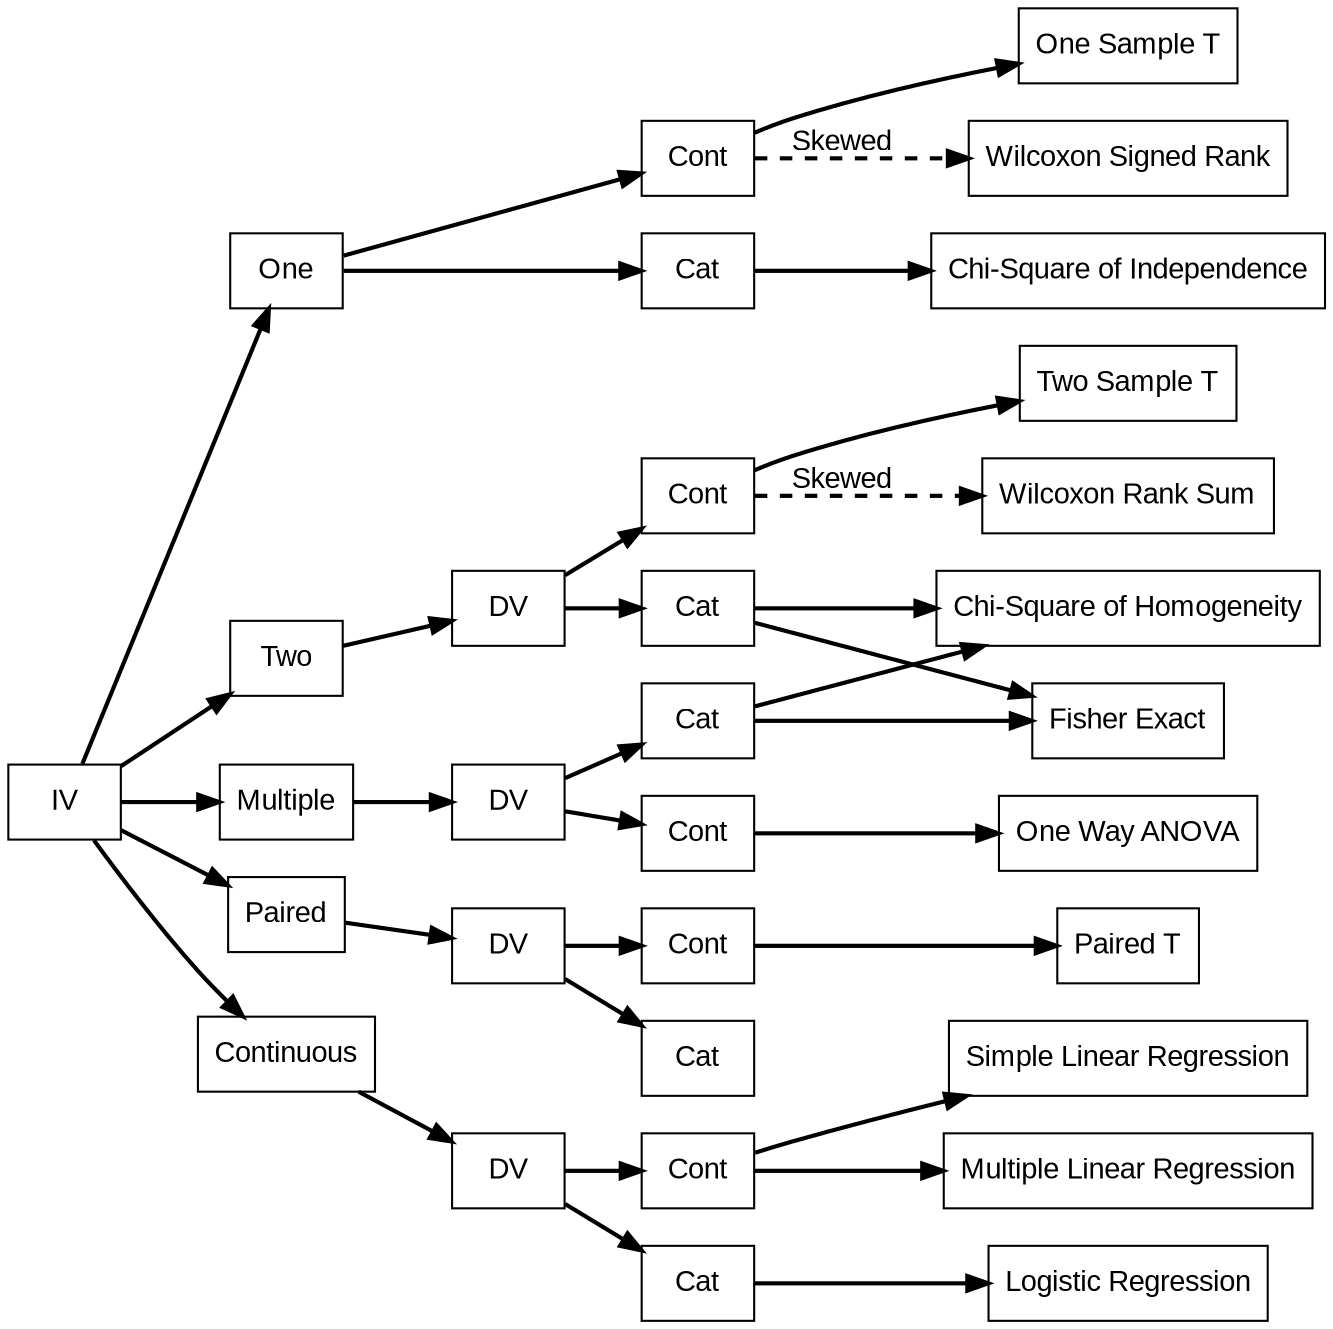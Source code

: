 #!/usr/bin/env Rscript

# Biostats presentation flowchart

digraph {
	
# Graph settings
graph [layout = dot, rankdir = LR, overlap = FALSE, fontname = "Arial"]
edge [fontname = "Arial", penwidth = 2];
node [shape = rectangle, fontname = "Arial"]

# Important factors
IV [label = <IV>]

# IV Types
ONE [label = <One>]
TWO [label = <Two>]
PAIR [label = <Paired>]
MANY [label = <Multiple>]
CONT [label = <Continuous>]

# Statistical tests
ONEST [label = <One Sample T>]
TWOST [label = <Two Sample T>]
PT [label = <Paired T>]
WSR [label = <Wilcoxon Signed Rank>]
WRS [label = <Wilcoxon Rank Sum>]
ANOVA [label = <One Way ANOVA>]
SLR [label = <Simple Linear Regression>]
MLR [label = <Multiple Linear Regression>]
LOG [label = <Logistic Regression>]
CSH [label = <Chi-Square of Homogeneity>]
CSI [label = <Chi-Square of Independence>]
FISH [label = <Fisher Exact>]

# Rank order
{rank = same ONEST TWOST PT WSR WRS ANOVA SLR MLR LOG CSH CSI FISH}
{rank = same ONE TWO PAIR MANY CONT}
{rank = same TWODV MANYDV PAIRDV CONTDV}
{rank = same ONECONT ONECAT TWOCONT TWOCAT PAIRCONT PAIRCAT MANYCONT MANYCAT CONTCONT CONTCAT}

# Relationships
IV -> {ONE, TWO, PAIR, MANY, CONT}

ONECONT [label = <Cont>]
ONECAT [label = <Cat>]
ONE -> {ONECONT, ONECAT}
ONECONT -> ONEST
ONECONT -> WSR [label = <Skewed>, style = dashed]
ONECAT -> CSI

TWODV [label = <DV>]
TWOCONT [label = <Cont>]
TWOCAT [label = <Cat>]
TWO -> TWODV -> {TWOCONT, TWOCAT}
TWOCONT -> TWOST
TWOCONT -> WRS [label = <Skewed>, style = dashed]
TWOCAT -> {CSH, FISH}

PAIRDV [label = <DV>]
PAIRCONT [label = <Cont>]
PAIRCAT [label = <Cat>]
PAIR -> PAIRDV -> {PAIRCONT, PAIRCAT}
PAIRCONT -> PT

MANYDV [label = <DV>]
MANYCONT [label = <Cont>]
MANYCAT [label = <Cat>]
MANY -> MANYDV -> {MANYCONT, MANYCAT}
MANYCONT -> ANOVA
MANYCAT -> {CSH, FISH}

CONTDV [label = <DV>]
CONTCONT [label = <Cont>]
CONTCAT [label = <Cat>]
CONT -> CONTDV -> {CONTCONT, CONTCAT}
CONTCONT -> {SLR, MLR}
CONTCAT -> LOG

}
